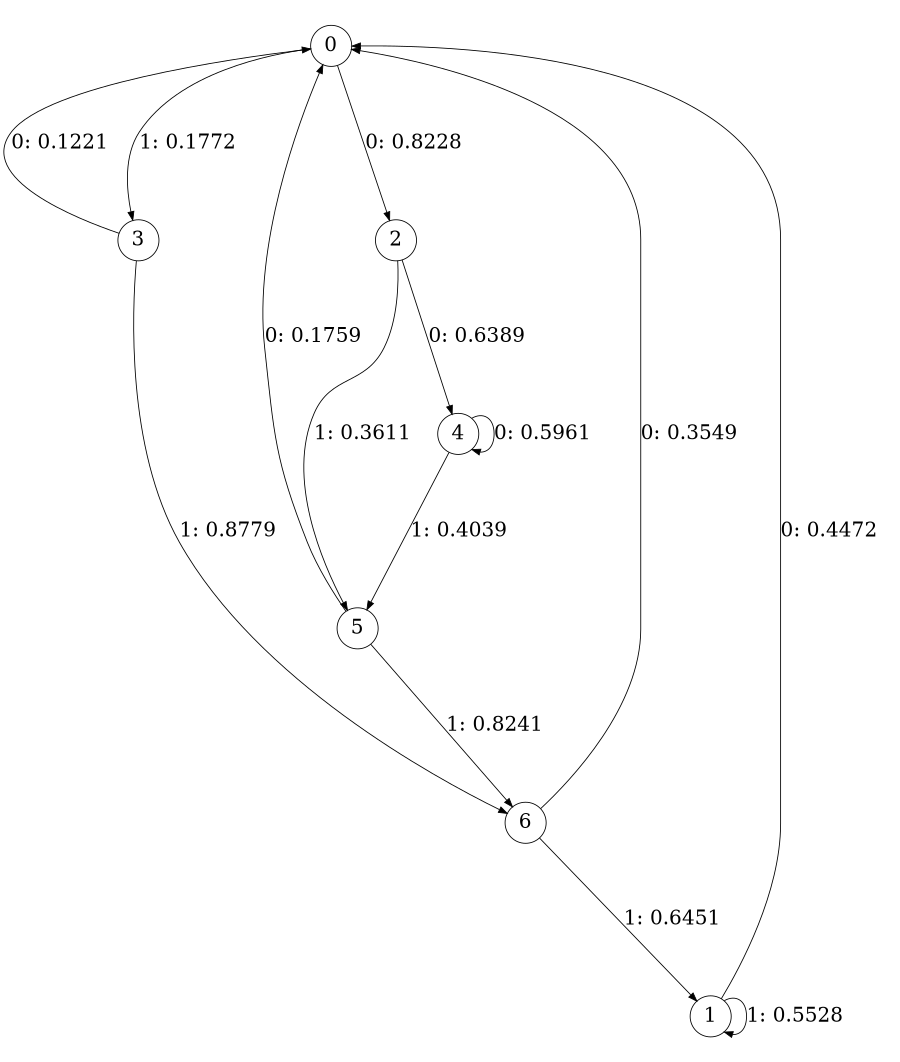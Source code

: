 digraph "ch34randomL3" {
size = "6,8.5";
ratio = "fill";
node [shape = circle];
node [fontsize = 24];
edge [fontsize = 24];
0 -> 2 [label = "0: 0.8228   "];
0 -> 3 [label = "1: 0.1772   "];
1 -> 0 [label = "0: 0.4472   "];
1 -> 1 [label = "1: 0.5528   "];
2 -> 4 [label = "0: 0.6389   "];
2 -> 5 [label = "1: 0.3611   "];
3 -> 0 [label = "0: 0.1221   "];
3 -> 6 [label = "1: 0.8779   "];
4 -> 4 [label = "0: 0.5961   "];
4 -> 5 [label = "1: 0.4039   "];
5 -> 0 [label = "0: 0.1759   "];
5 -> 6 [label = "1: 0.8241   "];
6 -> 0 [label = "0: 0.3549   "];
6 -> 1 [label = "1: 0.6451   "];
}